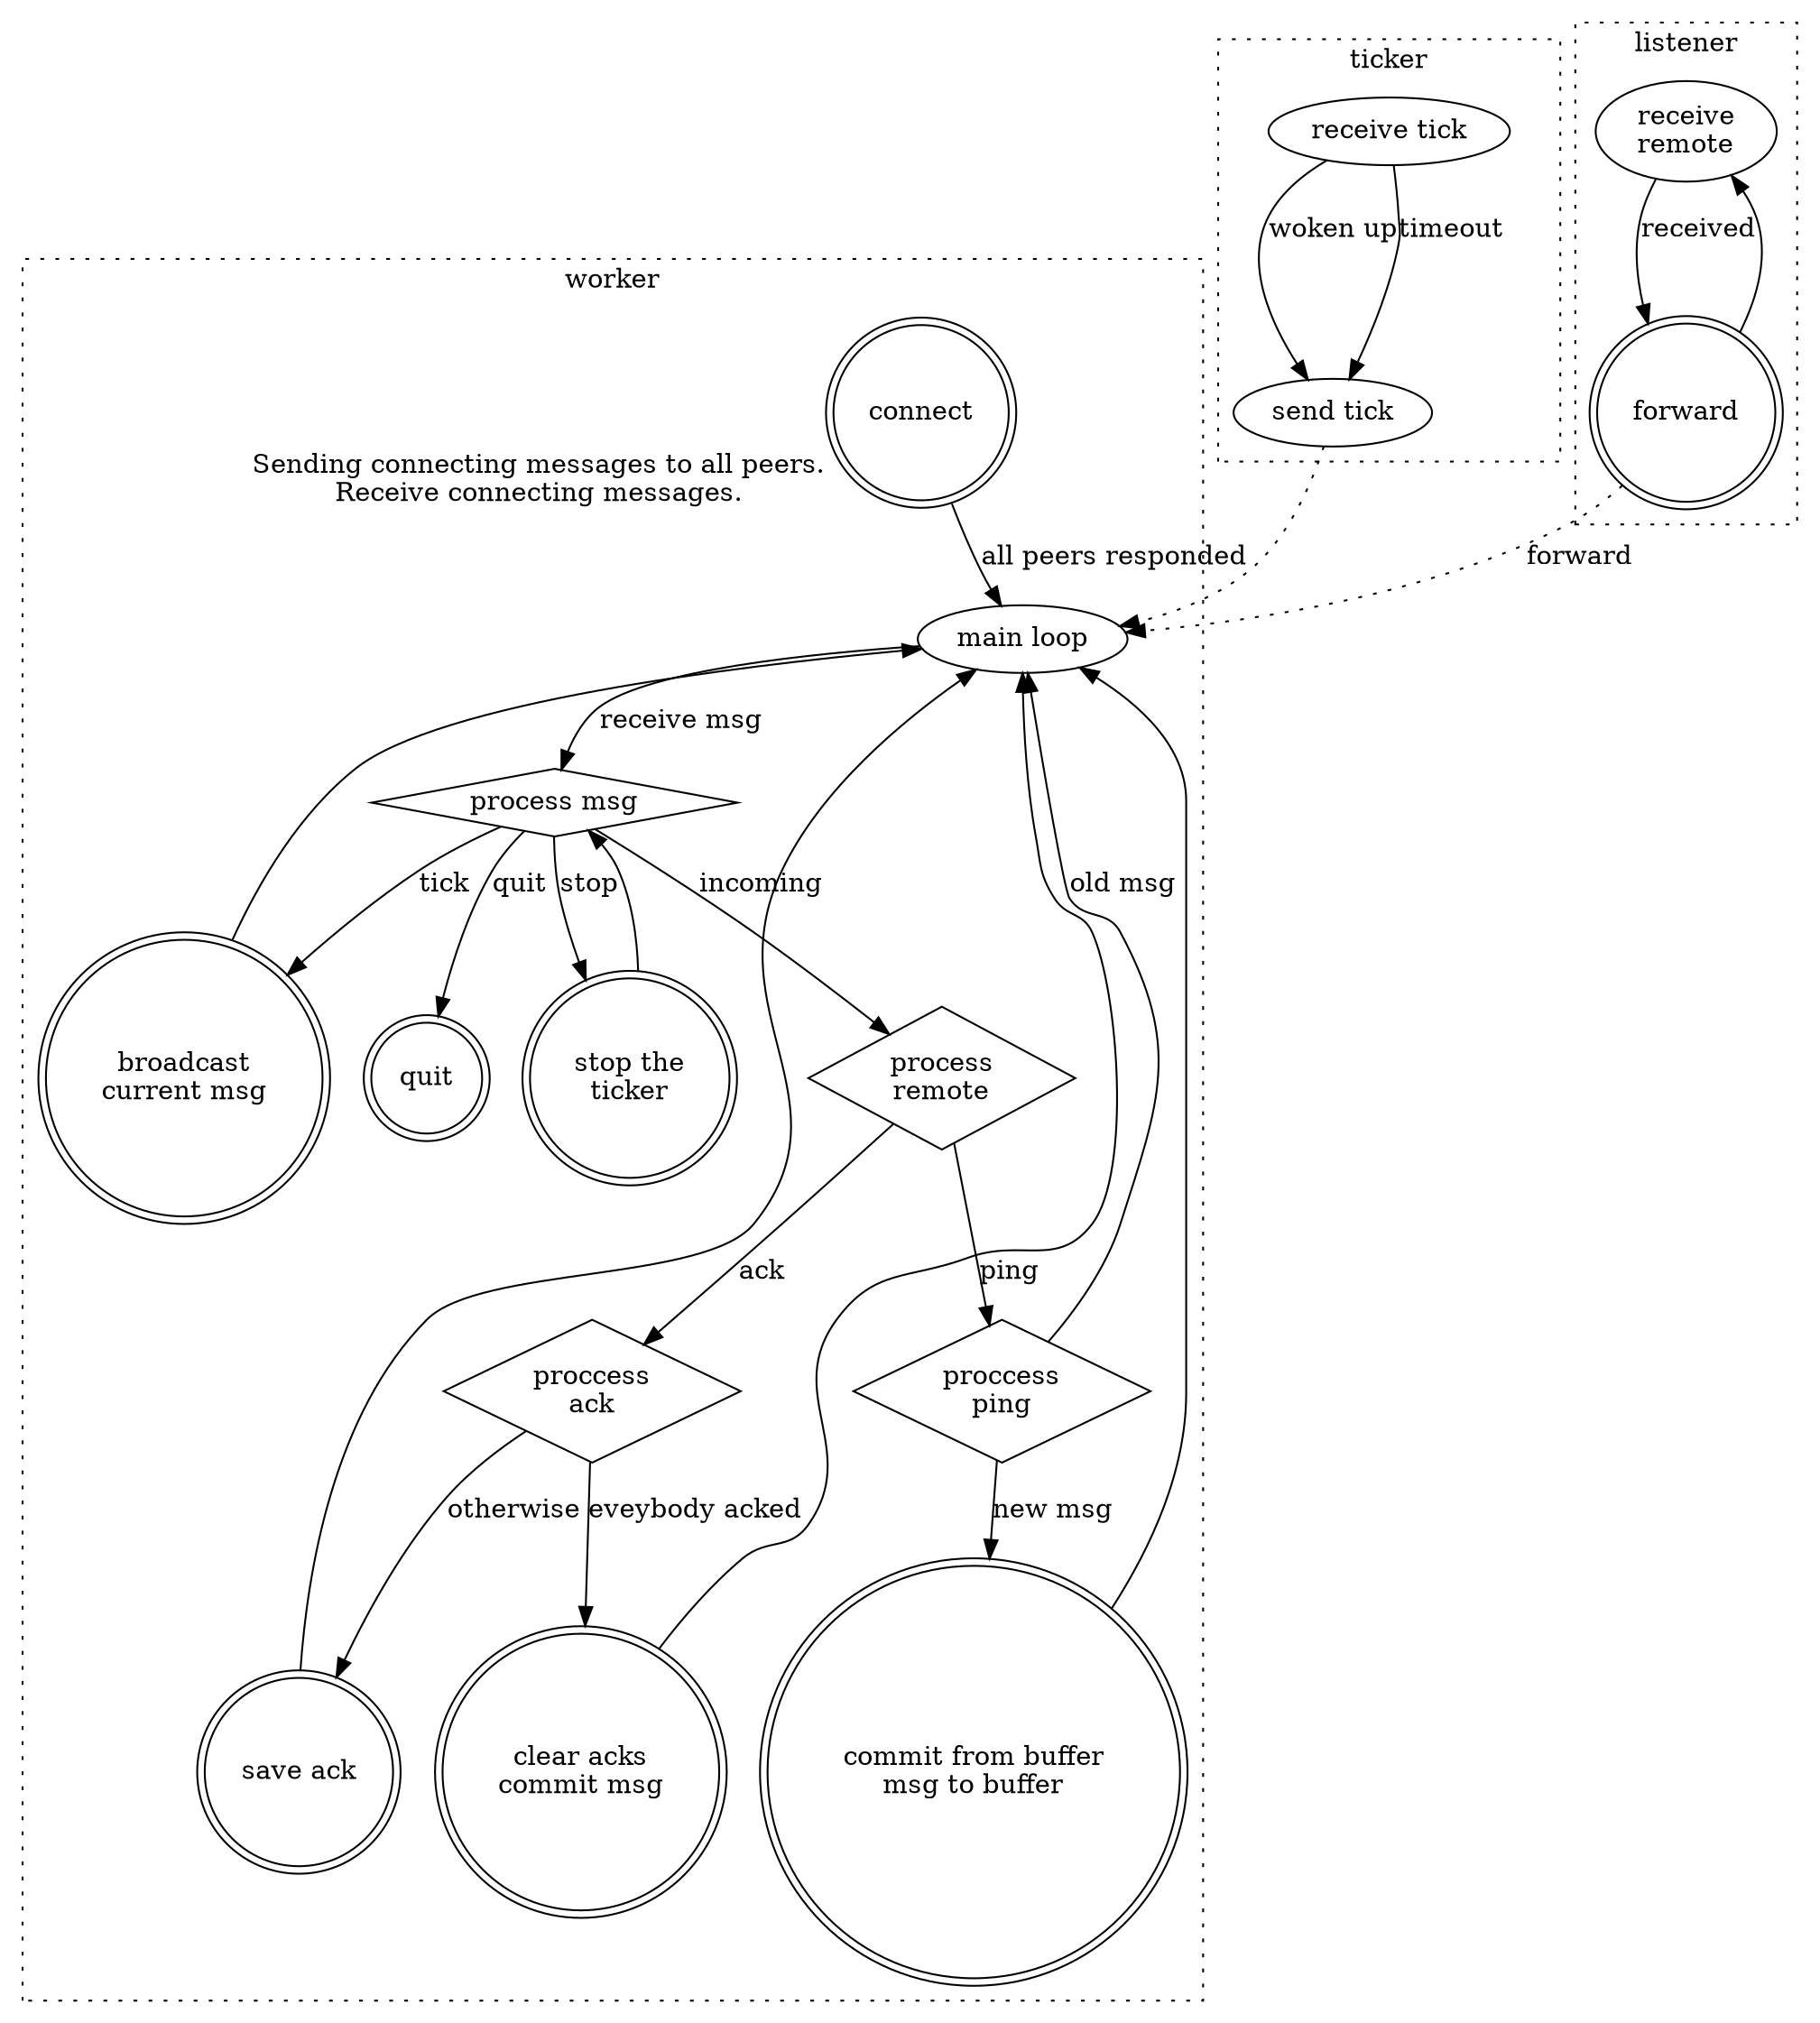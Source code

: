 digraph G {
  subgraph cluster_worker {
    label="worker";
    graph[style=dotted];

    connect [shape="doublecircle",
             xlabel="Sending connecting messages to all peers.\nReceive connecting messages."];
    mainloop [label="main loop"];
    process [shape="diamond", label="process msg"];
    send [shape="doublecircle", label="broadcast\ncurrent msg"];
    stop [shape="doublecircle", label="stop the\nticker"];
    quit [shape="doublecircle"];
    process_incoming [label="process\nremote", shape="diamond"];
    process_ping [label="proccess\nping", shape="diamond"];
    process_ack [label="proccess\nack", shape="diamond"];
    some_acks [shape="doublecircle", label="save ack"];
    all_acks [shape="doublecircle", label="clear acks\ncommit msg"];
    commit_msg [shape="doublecircle", label="commit from buffer\nmsg to buffer"];


    connect -> mainloop [label="all peers responded"];
    mainloop -> process [label="receive msg"];

    process -> stop [label="stop"];
    stop -> process;
    process -> send [label="tick"];
    send -> mainloop;
    process -> quit [label="quit"];
    process -> process_incoming [label="incoming"];
    process_incoming -> process_ping [label="ping"];

    process_incoming -> process_ack [label="ack"];
    process_ack -> some_acks [label="otherwise"];
    process_ack -> all_acks [label="eveybody acked"];
    some_acks -> mainloop;
    all_acks -> mainloop;

    process_ping -> mainloop [label="old msg"];
    process_ping -> commit_msg [label="new msg"];
    commit_msg -> mainloop;
  }

  subgraph cluster_ticker {
    label="ticker";
    graph[style=dotted];

    receive [label="receive tick"];
    send_tick [label="send tick"];
    receive -> send_tick [label="woken up"];
    receive -> send_tick [label="timeout"];
    send_tick -> mainloop [style="dotted"];
  }

  subgraph cluster_listener {
    label="listener";
    graph[style=dotted];
    receive_remote [label="receive\nremote"];
    forward [shape="doublecircle"];

    receive_remote -> forward [label="received"];
    forward -> receive_remote;
    forward -> mainloop [label="forward", style="dotted"];
  }
}
